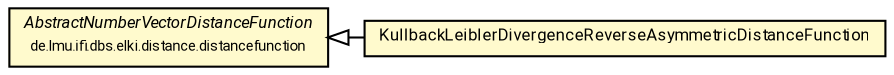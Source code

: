 #!/usr/local/bin/dot
#
# Class diagram 
# Generated by UMLGraph version R5_7_2-60-g0e99a6 (http://www.spinellis.gr/umlgraph/)
#

digraph G {
	graph [fontnames="svg"]
	edge [fontname="Roboto",fontsize=7,labelfontname="Roboto",labelfontsize=7,color="black"];
	node [fontname="Roboto",fontcolor="black",fontsize=8,shape=plaintext,margin=0,width=0,height=0];
	nodesep=0.15;
	ranksep=0.25;
	rankdir=LR;
	// de.lmu.ifi.dbs.elki.distance.distancefunction.probabilistic.KullbackLeiblerDivergenceReverseAsymmetricDistanceFunction
	c6008462 [label=<<table title="de.lmu.ifi.dbs.elki.distance.distancefunction.probabilistic.KullbackLeiblerDivergenceReverseAsymmetricDistanceFunction" border="0" cellborder="1" cellspacing="0" cellpadding="2" bgcolor="lemonChiffon" href="KullbackLeiblerDivergenceReverseAsymmetricDistanceFunction.html" target="_parent">
		<tr><td><table border="0" cellspacing="0" cellpadding="1">
		<tr><td align="center" balign="center"> <font face="Roboto">KullbackLeiblerDivergenceReverseAsymmetricDistanceFunction</font> </td></tr>
		</table></td></tr>
		</table>>, URL="KullbackLeiblerDivergenceReverseAsymmetricDistanceFunction.html"];
	// de.lmu.ifi.dbs.elki.distance.distancefunction.AbstractNumberVectorDistanceFunction
	c6008533 [label=<<table title="de.lmu.ifi.dbs.elki.distance.distancefunction.AbstractNumberVectorDistanceFunction" border="0" cellborder="1" cellspacing="0" cellpadding="2" bgcolor="LemonChiffon" href="../AbstractNumberVectorDistanceFunction.html" target="_parent">
		<tr><td><table border="0" cellspacing="0" cellpadding="1">
		<tr><td align="center" balign="center"> <font face="Roboto"><i>AbstractNumberVectorDistanceFunction</i></font> </td></tr>
		<tr><td align="center" balign="center"> <font face="Roboto" point-size="7.0">de.lmu.ifi.dbs.elki.distance.distancefunction</font> </td></tr>
		</table></td></tr>
		</table>>, URL="../AbstractNumberVectorDistanceFunction.html"];
	// de.lmu.ifi.dbs.elki.distance.distancefunction.probabilistic.KullbackLeiblerDivergenceReverseAsymmetricDistanceFunction extends de.lmu.ifi.dbs.elki.distance.distancefunction.AbstractNumberVectorDistanceFunction
	c6008533 -> c6008462 [arrowtail=empty,dir=back,weight=10];
}

